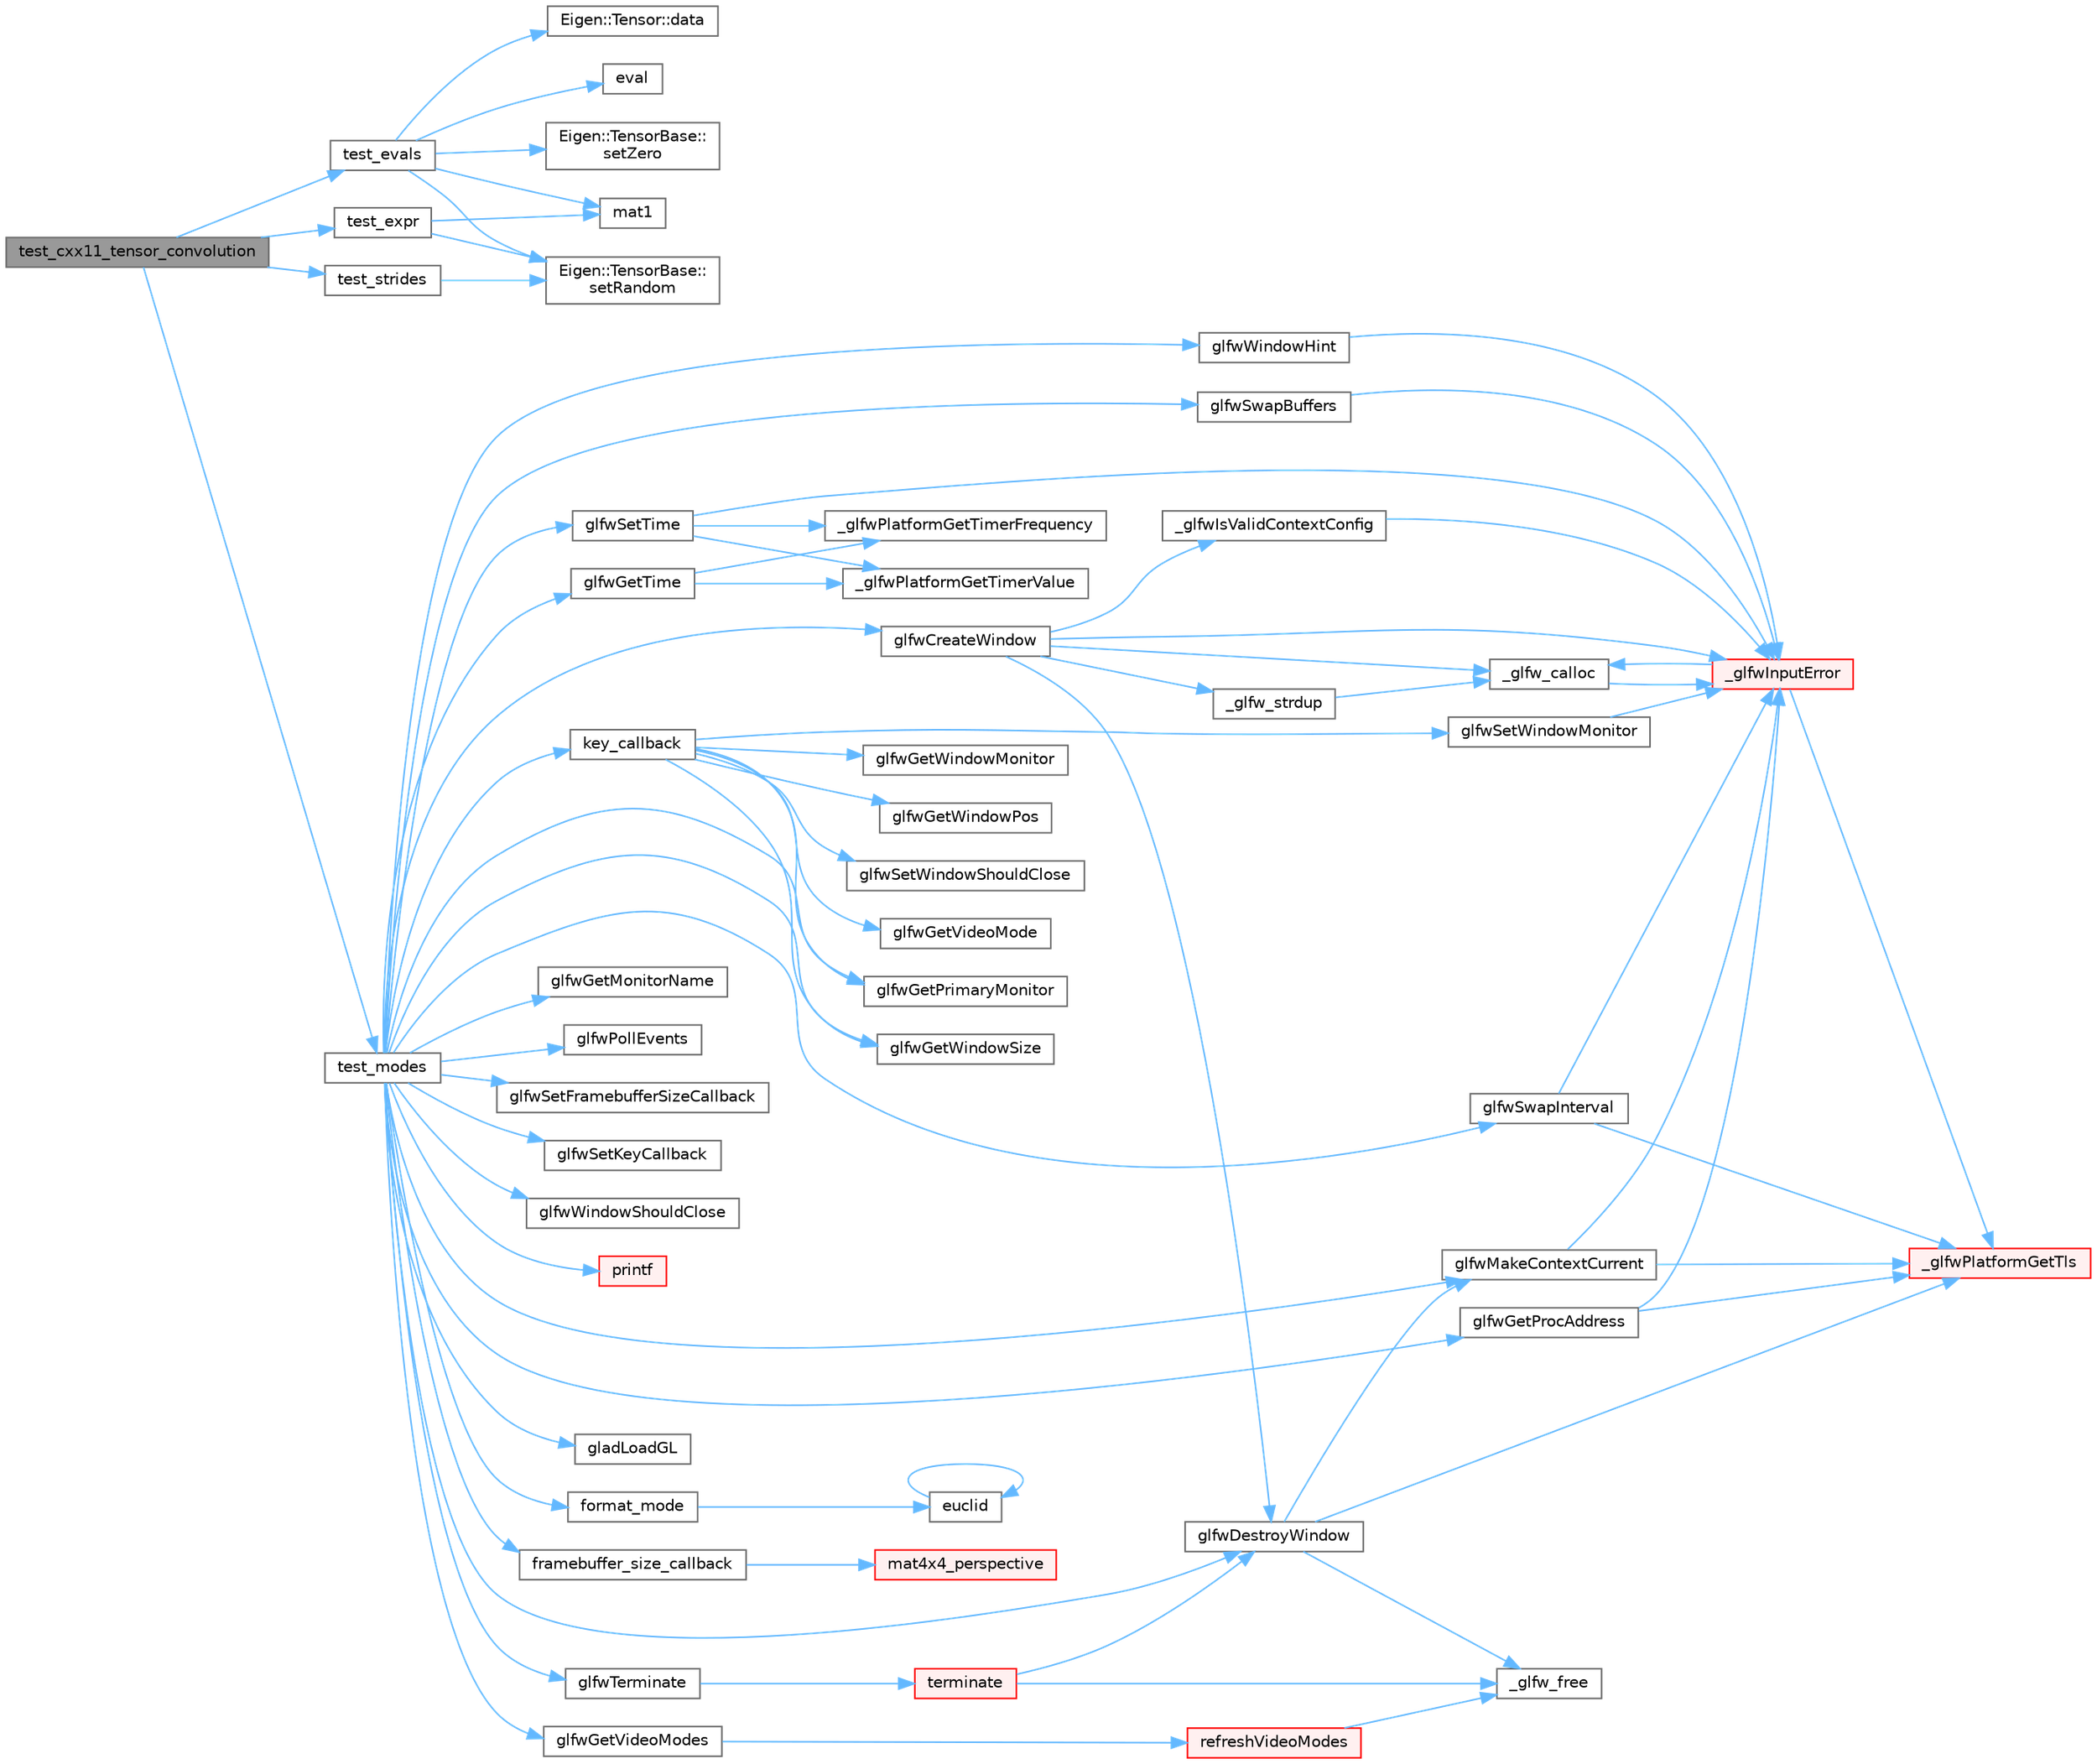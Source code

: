 digraph "test_cxx11_tensor_convolution"
{
 // LATEX_PDF_SIZE
  bgcolor="transparent";
  edge [fontname=Helvetica,fontsize=10,labelfontname=Helvetica,labelfontsize=10];
  node [fontname=Helvetica,fontsize=10,shape=box,height=0.2,width=0.4];
  rankdir="LR";
  Node1 [id="Node000001",label="test_cxx11_tensor_convolution",height=0.2,width=0.4,color="gray40", fillcolor="grey60", style="filled", fontcolor="black",tooltip=" "];
  Node1 -> Node2 [id="edge1_Node000001_Node000002",color="steelblue1",style="solid",tooltip=" "];
  Node2 [id="Node000002",label="test_evals",height=0.2,width=0.4,color="grey40", fillcolor="white", style="filled",URL="$cxx11__tensor__contraction_8cpp.html#adcb94764f52bbde64380390cf4fd000e",tooltip=" "];
  Node2 -> Node3 [id="edge2_Node000002_Node000003",color="steelblue1",style="solid",tooltip=" "];
  Node3 [id="Node000003",label="Eigen::Tensor::data",height=0.2,width=0.4,color="grey40", fillcolor="white", style="filled",URL="$class_eigen_1_1_tensor.html#a85786e910919756b2aac8e785bd8fb95",tooltip=" "];
  Node2 -> Node4 [id="edge3_Node000002_Node000004",color="steelblue1",style="solid",tooltip=" "];
  Node4 [id="Node000004",label="eval",height=0.2,width=0.4,color="grey40", fillcolor="white", style="filled",URL="$sparse__permutations_8cpp.html#abf03ad46cd5db5b4eabad69a86a13a6c",tooltip=" "];
  Node2 -> Node5 [id="edge4_Node000002_Node000005",color="steelblue1",style="solid",tooltip=" "];
  Node5 [id="Node000005",label="mat1",height=0.2,width=0.4,color="grey40", fillcolor="white", style="filled",URL="$_tutorial___advanced_initialization___three_ways_8cpp.html#a41fdd9e057fe4da2425ee385b574be93",tooltip=" "];
  Node2 -> Node6 [id="edge5_Node000002_Node000006",color="steelblue1",style="solid",tooltip=" "];
  Node6 [id="Node000006",label="Eigen::TensorBase::\lsetRandom",height=0.2,width=0.4,color="grey40", fillcolor="white", style="filled",URL="$class_eigen_1_1_tensor_base.html#afdc88de9b71bae20bb0b59e261e9a6a4",tooltip=" "];
  Node2 -> Node7 [id="edge6_Node000002_Node000007",color="steelblue1",style="solid",tooltip=" "];
  Node7 [id="Node000007",label="Eigen::TensorBase::\lsetZero",height=0.2,width=0.4,color="grey40", fillcolor="white", style="filled",URL="$class_eigen_1_1_tensor_base.html#a1f1c064e0cdcf84eb4bdef98e2db1772",tooltip=" "];
  Node1 -> Node8 [id="edge7_Node000001_Node000008",color="steelblue1",style="solid",tooltip=" "];
  Node8 [id="Node000008",label="test_expr",height=0.2,width=0.4,color="grey40", fillcolor="white", style="filled",URL="$cxx11__tensor__contraction_8cpp.html#a24562d137a56d6f05cef4aee9b252150",tooltip=" "];
  Node8 -> Node5 [id="edge8_Node000008_Node000005",color="steelblue1",style="solid",tooltip=" "];
  Node8 -> Node6 [id="edge9_Node000008_Node000006",color="steelblue1",style="solid",tooltip=" "];
  Node1 -> Node9 [id="edge10_Node000001_Node000009",color="steelblue1",style="solid",tooltip=" "];
  Node9 [id="Node000009",label="test_modes",height=0.2,width=0.4,color="grey40", fillcolor="white", style="filled",URL="$monitors_8c.html#a2cdd6ca14643e39feb1aae95743ce49a",tooltip=" "];
  Node9 -> Node10 [id="edge11_Node000009_Node000010",color="steelblue1",style="solid",tooltip=" "];
  Node10 [id="Node000010",label="format_mode",height=0.2,width=0.4,color="grey40", fillcolor="white", style="filled",URL="$monitors_8c.html#a2d138402d2144b5d4929151ad53d0614",tooltip=" "];
  Node10 -> Node11 [id="edge12_Node000010_Node000011",color="steelblue1",style="solid",tooltip=" "];
  Node11 [id="Node000011",label="euclid",height=0.2,width=0.4,color="grey40", fillcolor="white", style="filled",URL="$monitors_8c.html#ac429ac79af6a4f99c477e97a5bf58ee6",tooltip=" "];
  Node11 -> Node11 [id="edge13_Node000011_Node000011",color="steelblue1",style="solid",tooltip=" "];
  Node9 -> Node12 [id="edge14_Node000009_Node000012",color="steelblue1",style="solid",tooltip=" "];
  Node12 [id="Node000012",label="framebuffer_size_callback",height=0.2,width=0.4,color="grey40", fillcolor="white", style="filled",URL="$wave_8c.html#a5180f7bf2b71421af837035824a8c8ac",tooltip=" "];
  Node12 -> Node13 [id="edge15_Node000012_Node000013",color="steelblue1",style="solid",tooltip=" "];
  Node13 [id="Node000013",label="mat4x4_perspective",height=0.2,width=0.4,color="red", fillcolor="#FFF0F0", style="filled",URL="$linmath_8h.html#a94145cd87abb64ac311b7937f5b822b6",tooltip=" "];
  Node9 -> Node15 [id="edge16_Node000009_Node000015",color="steelblue1",style="solid",tooltip=" "];
  Node15 [id="Node000015",label="gladLoadGL",height=0.2,width=0.4,color="grey40", fillcolor="white", style="filled",URL="$gl_8h.html#a7994567e82772589f6e507f74300bac0",tooltip=" "];
  Node9 -> Node16 [id="edge17_Node000009_Node000016",color="steelblue1",style="solid",tooltip=" "];
  Node16 [id="Node000016",label="glfwCreateWindow",height=0.2,width=0.4,color="grey40", fillcolor="white", style="filled",URL="$group__window.html#gaaccd00fafe81e2db94e8cdf55721e055",tooltip="Creates a window and its associated context."];
  Node16 -> Node17 [id="edge18_Node000016_Node000017",color="steelblue1",style="solid",tooltip=" "];
  Node17 [id="Node000017",label="_glfw_calloc",height=0.2,width=0.4,color="grey40", fillcolor="white", style="filled",URL="$glfw_2src_2init_8c.html#a88a6e01ef5c1245a6d2a5e62b02e5678",tooltip=" "];
  Node17 -> Node18 [id="edge19_Node000017_Node000018",color="steelblue1",style="solid",tooltip=" "];
  Node18 [id="Node000018",label="_glfwInputError",height=0.2,width=0.4,color="red", fillcolor="#FFF0F0", style="filled",URL="$glfw_2src_2init_8c.html#a3287b282ec57a4a89127ae51f49f10f5",tooltip=" "];
  Node18 -> Node17 [id="edge20_Node000018_Node000017",color="steelblue1",style="solid",tooltip=" "];
  Node18 -> Node19 [id="edge21_Node000018_Node000019",color="steelblue1",style="solid",tooltip=" "];
  Node19 [id="Node000019",label="_glfwPlatformGetTls",height=0.2,width=0.4,color="red", fillcolor="#FFF0F0", style="filled",URL="$posix__thread_8c.html#a7d2f6e8ecd2e06f2e86d9446d642bd00",tooltip=" "];
  Node16 -> Node27 [id="edge22_Node000016_Node000027",color="steelblue1",style="solid",tooltip=" "];
  Node27 [id="Node000027",label="_glfw_strdup",height=0.2,width=0.4,color="grey40", fillcolor="white", style="filled",URL="$glfw_2src_2init_8c.html#af725e1f466a710a1fc590ff3726f1151",tooltip=" "];
  Node27 -> Node17 [id="edge23_Node000027_Node000017",color="steelblue1",style="solid",tooltip=" "];
  Node16 -> Node18 [id="edge24_Node000016_Node000018",color="steelblue1",style="solid",tooltip=" "];
  Node16 -> Node28 [id="edge25_Node000016_Node000028",color="steelblue1",style="solid",tooltip=" "];
  Node28 [id="Node000028",label="_glfwIsValidContextConfig",height=0.2,width=0.4,color="grey40", fillcolor="white", style="filled",URL="$context_8c.html#a659c5d5b0cd359304004700d16a76954",tooltip=" "];
  Node28 -> Node18 [id="edge26_Node000028_Node000018",color="steelblue1",style="solid",tooltip=" "];
  Node16 -> Node29 [id="edge27_Node000016_Node000029",color="steelblue1",style="solid",tooltip=" "];
  Node29 [id="Node000029",label="glfwDestroyWindow",height=0.2,width=0.4,color="grey40", fillcolor="white", style="filled",URL="$group__window.html#ga806747476b7247d292be3711c323ea10",tooltip="Destroys the specified window and its context."];
  Node29 -> Node30 [id="edge28_Node000029_Node000030",color="steelblue1",style="solid",tooltip=" "];
  Node30 [id="Node000030",label="_glfw_free",height=0.2,width=0.4,color="grey40", fillcolor="white", style="filled",URL="$glfw_2src_2init_8c.html#abcf72962b101a8a5c539da1a278b0e9e",tooltip=" "];
  Node29 -> Node19 [id="edge29_Node000029_Node000019",color="steelblue1",style="solid",tooltip=" "];
  Node29 -> Node31 [id="edge30_Node000029_Node000031",color="steelblue1",style="solid",tooltip=" "];
  Node31 [id="Node000031",label="glfwMakeContextCurrent",height=0.2,width=0.4,color="grey40", fillcolor="white", style="filled",URL="$group__context.html#gafd76c93e15ec8b0b90506a9936a46185",tooltip="Makes the context of the specified window current for the calling thread."];
  Node31 -> Node18 [id="edge31_Node000031_Node000018",color="steelblue1",style="solid",tooltip=" "];
  Node31 -> Node19 [id="edge32_Node000031_Node000019",color="steelblue1",style="solid",tooltip=" "];
  Node9 -> Node29 [id="edge33_Node000009_Node000029",color="steelblue1",style="solid",tooltip=" "];
  Node9 -> Node32 [id="edge34_Node000009_Node000032",color="steelblue1",style="solid",tooltip=" "];
  Node32 [id="Node000032",label="glfwGetMonitorName",height=0.2,width=0.4,color="grey40", fillcolor="white", style="filled",URL="$group__monitor.html#ga6d0ee079c807cd123b56dc3fc01e8fd9",tooltip="Returns the name of the specified monitor."];
  Node9 -> Node33 [id="edge35_Node000009_Node000033",color="steelblue1",style="solid",tooltip=" "];
  Node33 [id="Node000033",label="glfwGetPrimaryMonitor",height=0.2,width=0.4,color="grey40", fillcolor="white", style="filled",URL="$group__monitor.html#ga34befff4f9f0fae09dd8de6fb0eb4f3e",tooltip="Returns the primary monitor."];
  Node9 -> Node34 [id="edge36_Node000009_Node000034",color="steelblue1",style="solid",tooltip=" "];
  Node34 [id="Node000034",label="glfwGetProcAddress",height=0.2,width=0.4,color="grey40", fillcolor="white", style="filled",URL="$group__context.html#ga0e8af175218929615c16e74938c10f2a",tooltip="Returns the address of the specified function for the current context."];
  Node34 -> Node18 [id="edge37_Node000034_Node000018",color="steelblue1",style="solid",tooltip=" "];
  Node34 -> Node19 [id="edge38_Node000034_Node000019",color="steelblue1",style="solid",tooltip=" "];
  Node9 -> Node35 [id="edge39_Node000009_Node000035",color="steelblue1",style="solid",tooltip=" "];
  Node35 [id="Node000035",label="glfwGetTime",height=0.2,width=0.4,color="grey40", fillcolor="white", style="filled",URL="$group__input.html#ga03d4a1039b8662c71eeb40beea8cb622",tooltip="Returns the GLFW time."];
  Node35 -> Node36 [id="edge40_Node000035_Node000036",color="steelblue1",style="solid",tooltip=" "];
  Node36 [id="Node000036",label="_glfwPlatformGetTimerFrequency",height=0.2,width=0.4,color="grey40", fillcolor="white", style="filled",URL="$posix__time_8c.html#ab3fe69b1eec5554114fe774623a15137",tooltip=" "];
  Node35 -> Node37 [id="edge41_Node000035_Node000037",color="steelblue1",style="solid",tooltip=" "];
  Node37 [id="Node000037",label="_glfwPlatformGetTimerValue",height=0.2,width=0.4,color="grey40", fillcolor="white", style="filled",URL="$posix__time_8c.html#a5ee7e09b380d3afdd3c2738b726a2a6e",tooltip=" "];
  Node9 -> Node38 [id="edge42_Node000009_Node000038",color="steelblue1",style="solid",tooltip=" "];
  Node38 [id="Node000038",label="glfwGetVideoModes",height=0.2,width=0.4,color="grey40", fillcolor="white", style="filled",URL="$group__monitor.html#ga7eaea6132f15e9b5d47eb94f88547f79",tooltip="Returns the available video modes for the specified monitor."];
  Node38 -> Node39 [id="edge43_Node000038_Node000039",color="steelblue1",style="solid",tooltip=" "];
  Node39 [id="Node000039",label="refreshVideoModes",height=0.2,width=0.4,color="red", fillcolor="#FFF0F0", style="filled",URL="$monitor_8c.html#ad075cf55715e74b53df347b13ae1ce52",tooltip=" "];
  Node39 -> Node30 [id="edge44_Node000039_Node000030",color="steelblue1",style="solid",tooltip=" "];
  Node9 -> Node41 [id="edge45_Node000009_Node000041",color="steelblue1",style="solid",tooltip=" "];
  Node41 [id="Node000041",label="glfwGetWindowSize",height=0.2,width=0.4,color="grey40", fillcolor="white", style="filled",URL="$group__window.html#ga7feb769ebb3f3d21579b5a3fb07be76e",tooltip="Retrieves the size of the content area of the specified window."];
  Node9 -> Node31 [id="edge46_Node000009_Node000031",color="steelblue1",style="solid",tooltip=" "];
  Node9 -> Node42 [id="edge47_Node000009_Node000042",color="steelblue1",style="solid",tooltip=" "];
  Node42 [id="Node000042",label="glfwPollEvents",height=0.2,width=0.4,color="grey40", fillcolor="white", style="filled",URL="$group__window.html#ga872d16e4c77f58c0436f356255920cfc",tooltip="Processes all pending events."];
  Node9 -> Node43 [id="edge48_Node000009_Node000043",color="steelblue1",style="solid",tooltip=" "];
  Node43 [id="Node000043",label="glfwSetFramebufferSizeCallback",height=0.2,width=0.4,color="grey40", fillcolor="white", style="filled",URL="$group__window.html#ga41d69f9f263d7b33ea03cf58772b4ea0",tooltip="Sets the framebuffer resize callback for the specified window."];
  Node9 -> Node44 [id="edge49_Node000009_Node000044",color="steelblue1",style="solid",tooltip=" "];
  Node44 [id="Node000044",label="glfwSetKeyCallback",height=0.2,width=0.4,color="grey40", fillcolor="white", style="filled",URL="$group__input.html#gaa4cbcb81b939b8800e44cea971ddae47",tooltip="Sets the key callback."];
  Node9 -> Node45 [id="edge50_Node000009_Node000045",color="steelblue1",style="solid",tooltip=" "];
  Node45 [id="Node000045",label="glfwSetTime",height=0.2,width=0.4,color="grey40", fillcolor="white", style="filled",URL="$group__input.html#ga94360a3628a09f32708f83cc3fa48590",tooltip="Sets the GLFW time."];
  Node45 -> Node18 [id="edge51_Node000045_Node000018",color="steelblue1",style="solid",tooltip=" "];
  Node45 -> Node36 [id="edge52_Node000045_Node000036",color="steelblue1",style="solid",tooltip=" "];
  Node45 -> Node37 [id="edge53_Node000045_Node000037",color="steelblue1",style="solid",tooltip=" "];
  Node9 -> Node46 [id="edge54_Node000009_Node000046",color="steelblue1",style="solid",tooltip=" "];
  Node46 [id="Node000046",label="glfwSwapBuffers",height=0.2,width=0.4,color="grey40", fillcolor="white", style="filled",URL="$group__window.html#gafb827800eedbfcbc97b1e5408df668d7",tooltip="Swaps the front and back buffers of the specified window."];
  Node46 -> Node18 [id="edge55_Node000046_Node000018",color="steelblue1",style="solid",tooltip=" "];
  Node9 -> Node47 [id="edge56_Node000009_Node000047",color="steelblue1",style="solid",tooltip=" "];
  Node47 [id="Node000047",label="glfwSwapInterval",height=0.2,width=0.4,color="grey40", fillcolor="white", style="filled",URL="$group__context.html#ga12a595c06947cec4967c6e1f14210a8a",tooltip="Sets the swap interval for the current context."];
  Node47 -> Node18 [id="edge57_Node000047_Node000018",color="steelblue1",style="solid",tooltip=" "];
  Node47 -> Node19 [id="edge58_Node000047_Node000019",color="steelblue1",style="solid",tooltip=" "];
  Node9 -> Node48 [id="edge59_Node000009_Node000048",color="steelblue1",style="solid",tooltip=" "];
  Node48 [id="Node000048",label="glfwTerminate",height=0.2,width=0.4,color="grey40", fillcolor="white", style="filled",URL="$group__init.html#gafd90e6fd4819ea9e22e5e739519a6504",tooltip="Terminates the GLFW library."];
  Node48 -> Node49 [id="edge60_Node000048_Node000049",color="steelblue1",style="solid",tooltip=" "];
  Node49 [id="Node000049",label="terminate",height=0.2,width=0.4,color="red", fillcolor="#FFF0F0", style="filled",URL="$glfw_2src_2init_8c.html#ae5a773506a43a9bc54bce503f234c209",tooltip=" "];
  Node49 -> Node30 [id="edge61_Node000049_Node000030",color="steelblue1",style="solid",tooltip=" "];
  Node49 -> Node29 [id="edge62_Node000049_Node000029",color="steelblue1",style="solid",tooltip=" "];
  Node9 -> Node61 [id="edge63_Node000009_Node000061",color="steelblue1",style="solid",tooltip=" "];
  Node61 [id="Node000061",label="glfwWindowHint",height=0.2,width=0.4,color="grey40", fillcolor="white", style="filled",URL="$group__window.html#ga69c40728499720bef8a49aa925ea0efa",tooltip="Sets the specified window hint to the desired value."];
  Node61 -> Node18 [id="edge64_Node000061_Node000018",color="steelblue1",style="solid",tooltip=" "];
  Node9 -> Node62 [id="edge65_Node000009_Node000062",color="steelblue1",style="solid",tooltip=" "];
  Node62 [id="Node000062",label="glfwWindowShouldClose",height=0.2,width=0.4,color="grey40", fillcolor="white", style="filled",URL="$group__window.html#gaa6162f67dfa38b8beda2fea623649332",tooltip="Checks the close flag of the specified window."];
  Node9 -> Node63 [id="edge66_Node000009_Node000063",color="steelblue1",style="solid",tooltip=" "];
  Node63 [id="Node000063",label="key_callback",height=0.2,width=0.4,color="grey40", fillcolor="white", style="filled",URL="$boing_8c.html#a286930f4e8ede059b83ff6eafa2ff718",tooltip=" "];
  Node63 -> Node33 [id="edge67_Node000063_Node000033",color="steelblue1",style="solid",tooltip=" "];
  Node63 -> Node64 [id="edge68_Node000063_Node000064",color="steelblue1",style="solid",tooltip=" "];
  Node64 [id="Node000064",label="glfwGetVideoMode",height=0.2,width=0.4,color="grey40", fillcolor="white", style="filled",URL="$group__monitor.html#ga21f7f60de4f4d0fa360c7ad159b75c9e",tooltip="Returns the current mode of the specified monitor."];
  Node63 -> Node65 [id="edge69_Node000063_Node000065",color="steelblue1",style="solid",tooltip=" "];
  Node65 [id="Node000065",label="glfwGetWindowMonitor",height=0.2,width=0.4,color="grey40", fillcolor="white", style="filled",URL="$group__window.html#gad441645a53bc9274a0ee163d40f0c637",tooltip="Returns the monitor that the window uses for full screen mode."];
  Node63 -> Node66 [id="edge70_Node000063_Node000066",color="steelblue1",style="solid",tooltip=" "];
  Node66 [id="Node000066",label="glfwGetWindowPos",height=0.2,width=0.4,color="grey40", fillcolor="white", style="filled",URL="$group__window.html#ga0076a8591ef7494d359730cf2250b45b",tooltip="Retrieves the position of the content area of the specified window."];
  Node63 -> Node41 [id="edge71_Node000063_Node000041",color="steelblue1",style="solid",tooltip=" "];
  Node63 -> Node67 [id="edge72_Node000063_Node000067",color="steelblue1",style="solid",tooltip=" "];
  Node67 [id="Node000067",label="glfwSetWindowMonitor",height=0.2,width=0.4,color="grey40", fillcolor="white", style="filled",URL="$group__window.html#ga12fabf78575e59c00f822f323ae0b6ae",tooltip="Sets the mode, monitor, video mode and placement of a window."];
  Node67 -> Node18 [id="edge73_Node000067_Node000018",color="steelblue1",style="solid",tooltip=" "];
  Node63 -> Node68 [id="edge74_Node000063_Node000068",color="steelblue1",style="solid",tooltip=" "];
  Node68 [id="Node000068",label="glfwSetWindowShouldClose",height=0.2,width=0.4,color="grey40", fillcolor="white", style="filled",URL="$group__window.html#ga1cadeda7a1e2f224e06a8415d30741aa",tooltip="Sets the close flag of the specified window."];
  Node9 -> Node69 [id="edge75_Node000009_Node000069",color="steelblue1",style="solid",tooltip=" "];
  Node69 [id="Node000069",label="printf",height=0.2,width=0.4,color="red", fillcolor="#FFF0F0", style="filled",URL="$printf_8h.html#aee3ed3a831f25f07e7be3919fff2203a",tooltip=" "];
  Node1 -> Node99 [id="edge76_Node000001_Node000099",color="steelblue1",style="solid",tooltip=" "];
  Node99 [id="Node000099",label="test_strides",height=0.2,width=0.4,color="grey40", fillcolor="white", style="filled",URL="$cxx11__tensor__convolution_8cpp.html#aba3f251e5a7e2288667770e2eef2e785",tooltip=" "];
  Node99 -> Node6 [id="edge77_Node000099_Node000006",color="steelblue1",style="solid",tooltip=" "];
}
